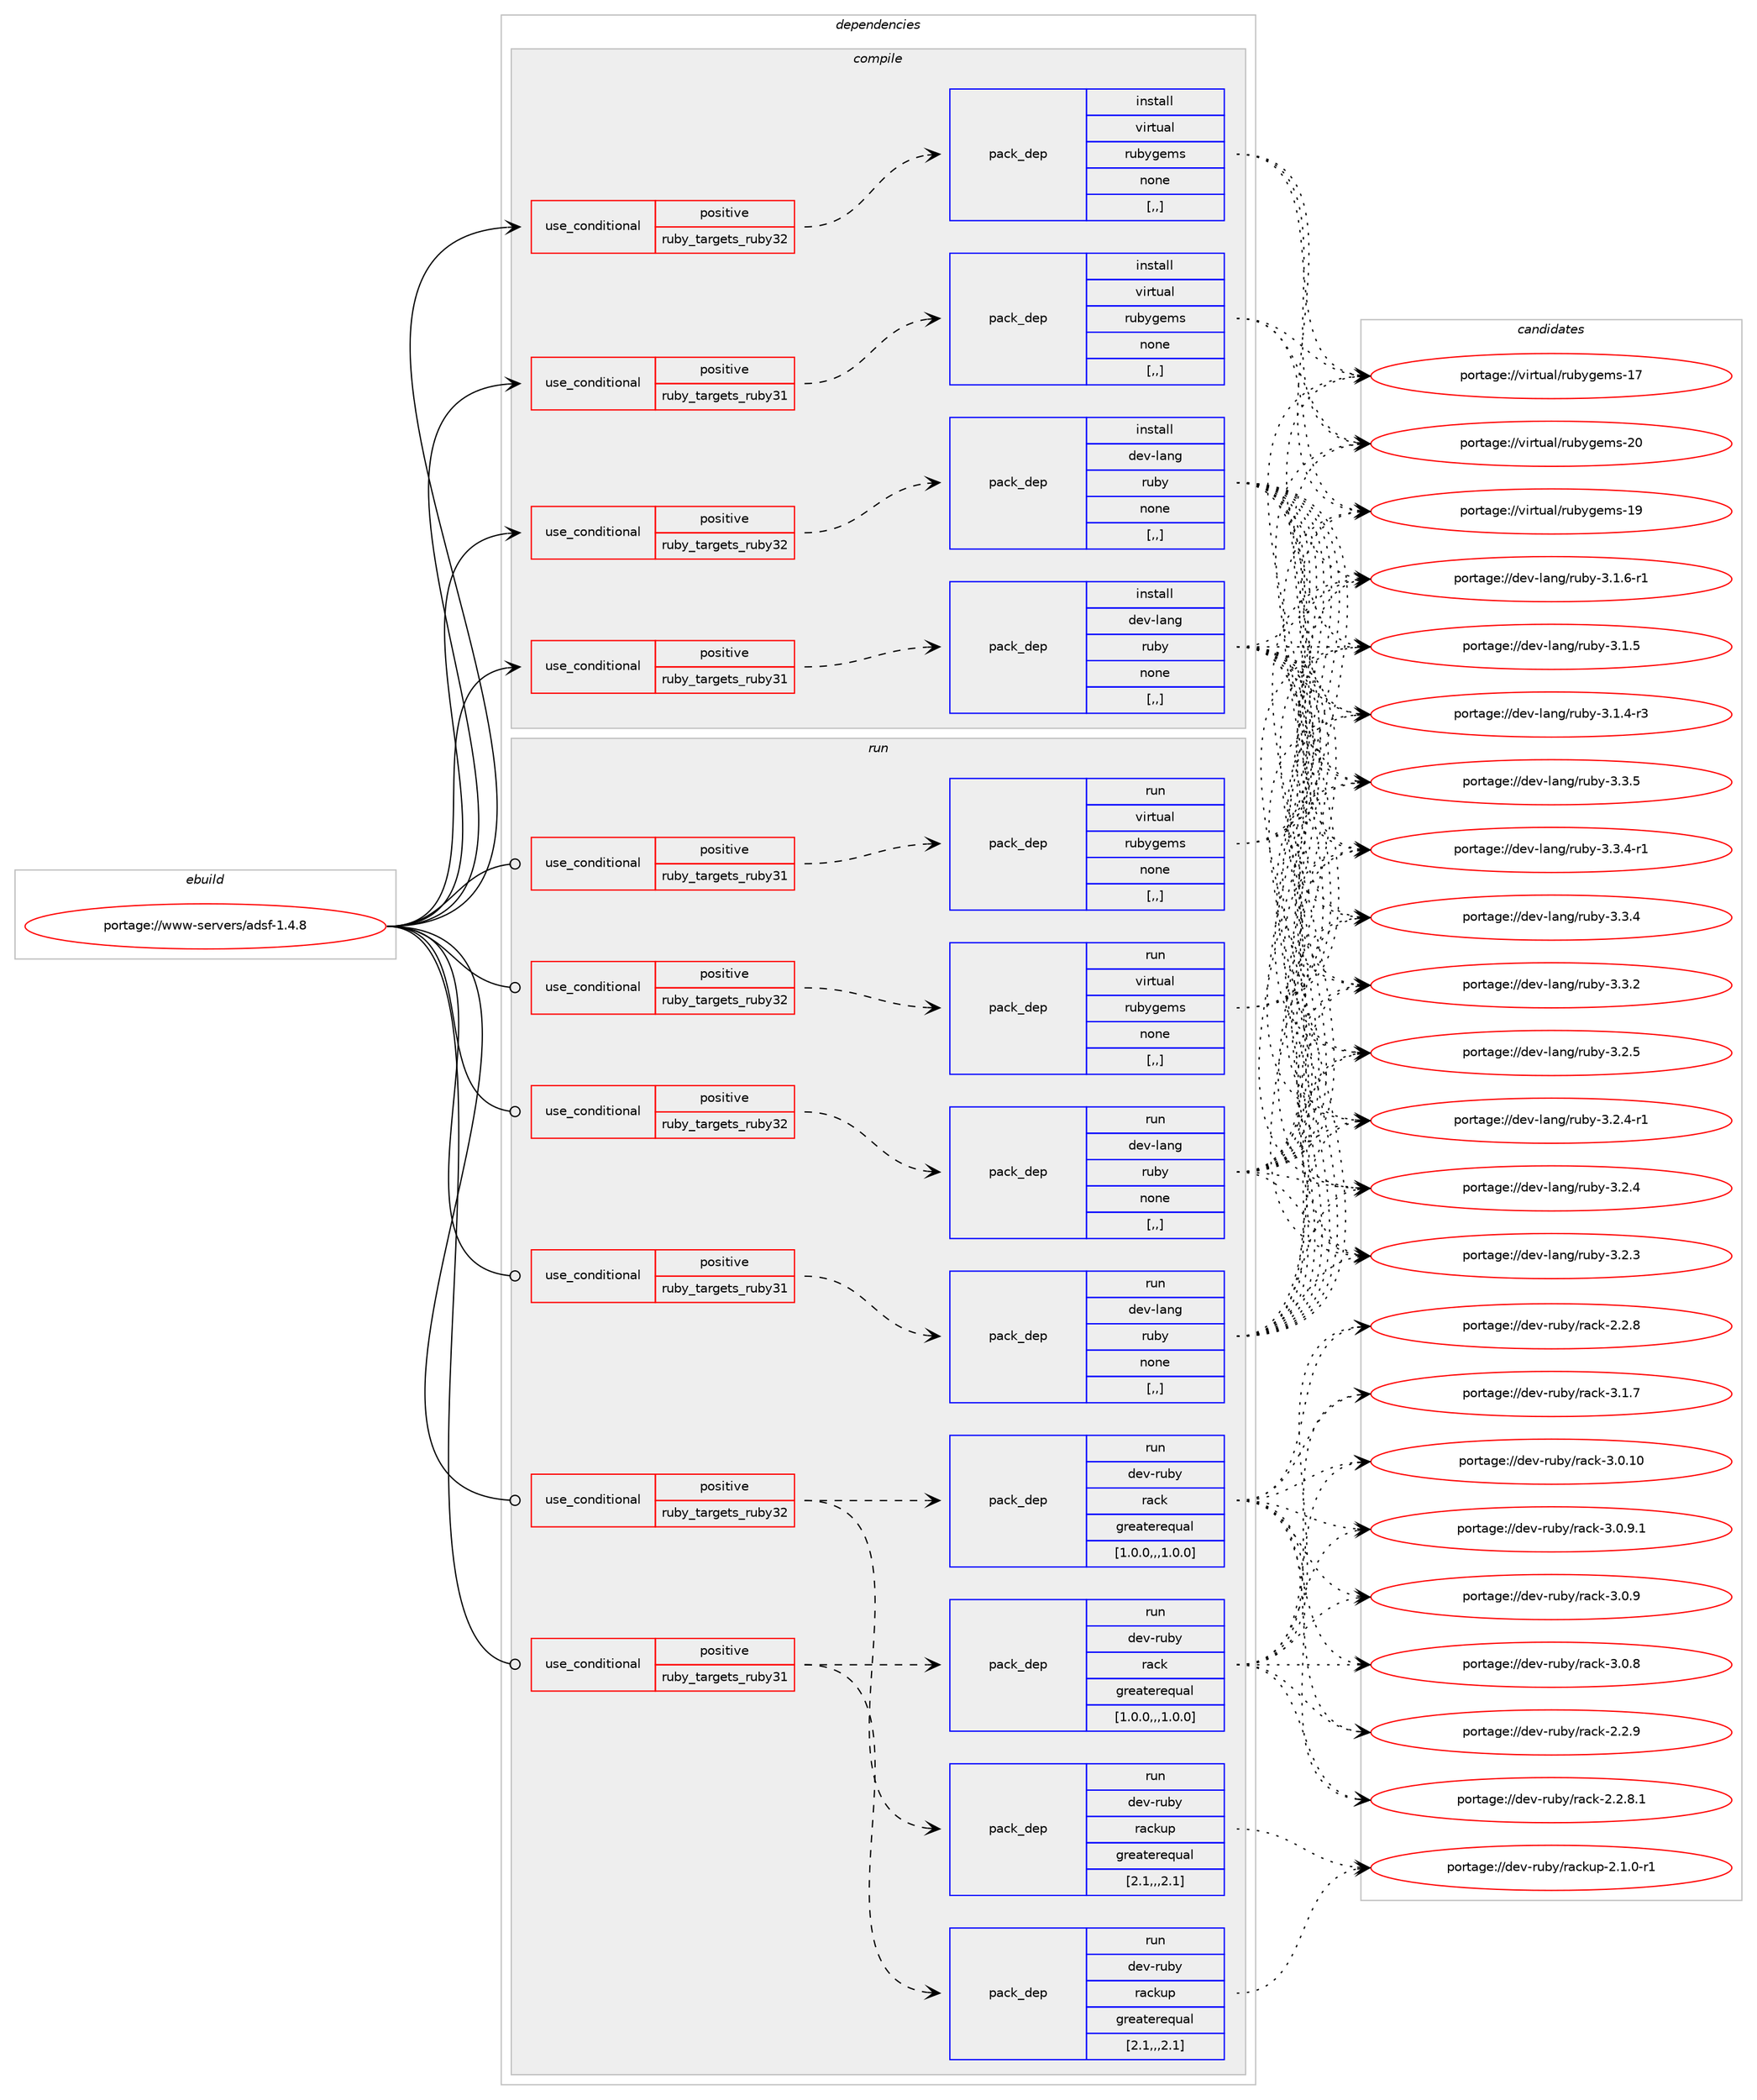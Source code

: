 digraph prolog {

# *************
# Graph options
# *************

newrank=true;
concentrate=true;
compound=true;
graph [rankdir=LR,fontname=Helvetica,fontsize=10,ranksep=1.5];#, ranksep=2.5, nodesep=0.2];
edge  [arrowhead=vee];
node  [fontname=Helvetica,fontsize=10];

# **********
# The ebuild
# **********

subgraph cluster_leftcol {
color=gray;
label=<<i>ebuild</i>>;
id [label="portage://www-servers/adsf-1.4.8", color=red, width=4, href="../www-servers/adsf-1.4.8.svg"];
}

# ****************
# The dependencies
# ****************

subgraph cluster_midcol {
color=gray;
label=<<i>dependencies</i>>;
subgraph cluster_compile {
fillcolor="#eeeeee";
style=filled;
label=<<i>compile</i>>;
subgraph cond255044 {
dependency964791 [label=<<TABLE BORDER="0" CELLBORDER="1" CELLSPACING="0" CELLPADDING="4"><TR><TD ROWSPAN="3" CELLPADDING="10">use_conditional</TD></TR><TR><TD>positive</TD></TR><TR><TD>ruby_targets_ruby31</TD></TR></TABLE>>, shape=none, color=red];
subgraph pack702639 {
dependency964792 [label=<<TABLE BORDER="0" CELLBORDER="1" CELLSPACING="0" CELLPADDING="4" WIDTH="220"><TR><TD ROWSPAN="6" CELLPADDING="30">pack_dep</TD></TR><TR><TD WIDTH="110">install</TD></TR><TR><TD>dev-lang</TD></TR><TR><TD>ruby</TD></TR><TR><TD>none</TD></TR><TR><TD>[,,]</TD></TR></TABLE>>, shape=none, color=blue];
}
dependency964791:e -> dependency964792:w [weight=20,style="dashed",arrowhead="vee"];
}
id:e -> dependency964791:w [weight=20,style="solid",arrowhead="vee"];
subgraph cond255045 {
dependency964793 [label=<<TABLE BORDER="0" CELLBORDER="1" CELLSPACING="0" CELLPADDING="4"><TR><TD ROWSPAN="3" CELLPADDING="10">use_conditional</TD></TR><TR><TD>positive</TD></TR><TR><TD>ruby_targets_ruby31</TD></TR></TABLE>>, shape=none, color=red];
subgraph pack702640 {
dependency964794 [label=<<TABLE BORDER="0" CELLBORDER="1" CELLSPACING="0" CELLPADDING="4" WIDTH="220"><TR><TD ROWSPAN="6" CELLPADDING="30">pack_dep</TD></TR><TR><TD WIDTH="110">install</TD></TR><TR><TD>virtual</TD></TR><TR><TD>rubygems</TD></TR><TR><TD>none</TD></TR><TR><TD>[,,]</TD></TR></TABLE>>, shape=none, color=blue];
}
dependency964793:e -> dependency964794:w [weight=20,style="dashed",arrowhead="vee"];
}
id:e -> dependency964793:w [weight=20,style="solid",arrowhead="vee"];
subgraph cond255046 {
dependency964795 [label=<<TABLE BORDER="0" CELLBORDER="1" CELLSPACING="0" CELLPADDING="4"><TR><TD ROWSPAN="3" CELLPADDING="10">use_conditional</TD></TR><TR><TD>positive</TD></TR><TR><TD>ruby_targets_ruby32</TD></TR></TABLE>>, shape=none, color=red];
subgraph pack702641 {
dependency964796 [label=<<TABLE BORDER="0" CELLBORDER="1" CELLSPACING="0" CELLPADDING="4" WIDTH="220"><TR><TD ROWSPAN="6" CELLPADDING="30">pack_dep</TD></TR><TR><TD WIDTH="110">install</TD></TR><TR><TD>dev-lang</TD></TR><TR><TD>ruby</TD></TR><TR><TD>none</TD></TR><TR><TD>[,,]</TD></TR></TABLE>>, shape=none, color=blue];
}
dependency964795:e -> dependency964796:w [weight=20,style="dashed",arrowhead="vee"];
}
id:e -> dependency964795:w [weight=20,style="solid",arrowhead="vee"];
subgraph cond255047 {
dependency964797 [label=<<TABLE BORDER="0" CELLBORDER="1" CELLSPACING="0" CELLPADDING="4"><TR><TD ROWSPAN="3" CELLPADDING="10">use_conditional</TD></TR><TR><TD>positive</TD></TR><TR><TD>ruby_targets_ruby32</TD></TR></TABLE>>, shape=none, color=red];
subgraph pack702642 {
dependency964798 [label=<<TABLE BORDER="0" CELLBORDER="1" CELLSPACING="0" CELLPADDING="4" WIDTH="220"><TR><TD ROWSPAN="6" CELLPADDING="30">pack_dep</TD></TR><TR><TD WIDTH="110">install</TD></TR><TR><TD>virtual</TD></TR><TR><TD>rubygems</TD></TR><TR><TD>none</TD></TR><TR><TD>[,,]</TD></TR></TABLE>>, shape=none, color=blue];
}
dependency964797:e -> dependency964798:w [weight=20,style="dashed",arrowhead="vee"];
}
id:e -> dependency964797:w [weight=20,style="solid",arrowhead="vee"];
}
subgraph cluster_compileandrun {
fillcolor="#eeeeee";
style=filled;
label=<<i>compile and run</i>>;
}
subgraph cluster_run {
fillcolor="#eeeeee";
style=filled;
label=<<i>run</i>>;
subgraph cond255048 {
dependency964799 [label=<<TABLE BORDER="0" CELLBORDER="1" CELLSPACING="0" CELLPADDING="4"><TR><TD ROWSPAN="3" CELLPADDING="10">use_conditional</TD></TR><TR><TD>positive</TD></TR><TR><TD>ruby_targets_ruby31</TD></TR></TABLE>>, shape=none, color=red];
subgraph pack702643 {
dependency964800 [label=<<TABLE BORDER="0" CELLBORDER="1" CELLSPACING="0" CELLPADDING="4" WIDTH="220"><TR><TD ROWSPAN="6" CELLPADDING="30">pack_dep</TD></TR><TR><TD WIDTH="110">run</TD></TR><TR><TD>dev-lang</TD></TR><TR><TD>ruby</TD></TR><TR><TD>none</TD></TR><TR><TD>[,,]</TD></TR></TABLE>>, shape=none, color=blue];
}
dependency964799:e -> dependency964800:w [weight=20,style="dashed",arrowhead="vee"];
}
id:e -> dependency964799:w [weight=20,style="solid",arrowhead="odot"];
subgraph cond255049 {
dependency964801 [label=<<TABLE BORDER="0" CELLBORDER="1" CELLSPACING="0" CELLPADDING="4"><TR><TD ROWSPAN="3" CELLPADDING="10">use_conditional</TD></TR><TR><TD>positive</TD></TR><TR><TD>ruby_targets_ruby31</TD></TR></TABLE>>, shape=none, color=red];
subgraph pack702644 {
dependency964802 [label=<<TABLE BORDER="0" CELLBORDER="1" CELLSPACING="0" CELLPADDING="4" WIDTH="220"><TR><TD ROWSPAN="6" CELLPADDING="30">pack_dep</TD></TR><TR><TD WIDTH="110">run</TD></TR><TR><TD>dev-ruby</TD></TR><TR><TD>rack</TD></TR><TR><TD>greaterequal</TD></TR><TR><TD>[1.0.0,,,1.0.0]</TD></TR></TABLE>>, shape=none, color=blue];
}
dependency964801:e -> dependency964802:w [weight=20,style="dashed",arrowhead="vee"];
subgraph pack702645 {
dependency964803 [label=<<TABLE BORDER="0" CELLBORDER="1" CELLSPACING="0" CELLPADDING="4" WIDTH="220"><TR><TD ROWSPAN="6" CELLPADDING="30">pack_dep</TD></TR><TR><TD WIDTH="110">run</TD></TR><TR><TD>dev-ruby</TD></TR><TR><TD>rackup</TD></TR><TR><TD>greaterequal</TD></TR><TR><TD>[2.1,,,2.1]</TD></TR></TABLE>>, shape=none, color=blue];
}
dependency964801:e -> dependency964803:w [weight=20,style="dashed",arrowhead="vee"];
}
id:e -> dependency964801:w [weight=20,style="solid",arrowhead="odot"];
subgraph cond255050 {
dependency964804 [label=<<TABLE BORDER="0" CELLBORDER="1" CELLSPACING="0" CELLPADDING="4"><TR><TD ROWSPAN="3" CELLPADDING="10">use_conditional</TD></TR><TR><TD>positive</TD></TR><TR><TD>ruby_targets_ruby31</TD></TR></TABLE>>, shape=none, color=red];
subgraph pack702646 {
dependency964805 [label=<<TABLE BORDER="0" CELLBORDER="1" CELLSPACING="0" CELLPADDING="4" WIDTH="220"><TR><TD ROWSPAN="6" CELLPADDING="30">pack_dep</TD></TR><TR><TD WIDTH="110">run</TD></TR><TR><TD>virtual</TD></TR><TR><TD>rubygems</TD></TR><TR><TD>none</TD></TR><TR><TD>[,,]</TD></TR></TABLE>>, shape=none, color=blue];
}
dependency964804:e -> dependency964805:w [weight=20,style="dashed",arrowhead="vee"];
}
id:e -> dependency964804:w [weight=20,style="solid",arrowhead="odot"];
subgraph cond255051 {
dependency964806 [label=<<TABLE BORDER="0" CELLBORDER="1" CELLSPACING="0" CELLPADDING="4"><TR><TD ROWSPAN="3" CELLPADDING="10">use_conditional</TD></TR><TR><TD>positive</TD></TR><TR><TD>ruby_targets_ruby32</TD></TR></TABLE>>, shape=none, color=red];
subgraph pack702647 {
dependency964807 [label=<<TABLE BORDER="0" CELLBORDER="1" CELLSPACING="0" CELLPADDING="4" WIDTH="220"><TR><TD ROWSPAN="6" CELLPADDING="30">pack_dep</TD></TR><TR><TD WIDTH="110">run</TD></TR><TR><TD>dev-lang</TD></TR><TR><TD>ruby</TD></TR><TR><TD>none</TD></TR><TR><TD>[,,]</TD></TR></TABLE>>, shape=none, color=blue];
}
dependency964806:e -> dependency964807:w [weight=20,style="dashed",arrowhead="vee"];
}
id:e -> dependency964806:w [weight=20,style="solid",arrowhead="odot"];
subgraph cond255052 {
dependency964808 [label=<<TABLE BORDER="0" CELLBORDER="1" CELLSPACING="0" CELLPADDING="4"><TR><TD ROWSPAN="3" CELLPADDING="10">use_conditional</TD></TR><TR><TD>positive</TD></TR><TR><TD>ruby_targets_ruby32</TD></TR></TABLE>>, shape=none, color=red];
subgraph pack702648 {
dependency964809 [label=<<TABLE BORDER="0" CELLBORDER="1" CELLSPACING="0" CELLPADDING="4" WIDTH="220"><TR><TD ROWSPAN="6" CELLPADDING="30">pack_dep</TD></TR><TR><TD WIDTH="110">run</TD></TR><TR><TD>dev-ruby</TD></TR><TR><TD>rack</TD></TR><TR><TD>greaterequal</TD></TR><TR><TD>[1.0.0,,,1.0.0]</TD></TR></TABLE>>, shape=none, color=blue];
}
dependency964808:e -> dependency964809:w [weight=20,style="dashed",arrowhead="vee"];
subgraph pack702649 {
dependency964810 [label=<<TABLE BORDER="0" CELLBORDER="1" CELLSPACING="0" CELLPADDING="4" WIDTH="220"><TR><TD ROWSPAN="6" CELLPADDING="30">pack_dep</TD></TR><TR><TD WIDTH="110">run</TD></TR><TR><TD>dev-ruby</TD></TR><TR><TD>rackup</TD></TR><TR><TD>greaterequal</TD></TR><TR><TD>[2.1,,,2.1]</TD></TR></TABLE>>, shape=none, color=blue];
}
dependency964808:e -> dependency964810:w [weight=20,style="dashed",arrowhead="vee"];
}
id:e -> dependency964808:w [weight=20,style="solid",arrowhead="odot"];
subgraph cond255053 {
dependency964811 [label=<<TABLE BORDER="0" CELLBORDER="1" CELLSPACING="0" CELLPADDING="4"><TR><TD ROWSPAN="3" CELLPADDING="10">use_conditional</TD></TR><TR><TD>positive</TD></TR><TR><TD>ruby_targets_ruby32</TD></TR></TABLE>>, shape=none, color=red];
subgraph pack702650 {
dependency964812 [label=<<TABLE BORDER="0" CELLBORDER="1" CELLSPACING="0" CELLPADDING="4" WIDTH="220"><TR><TD ROWSPAN="6" CELLPADDING="30">pack_dep</TD></TR><TR><TD WIDTH="110">run</TD></TR><TR><TD>virtual</TD></TR><TR><TD>rubygems</TD></TR><TR><TD>none</TD></TR><TR><TD>[,,]</TD></TR></TABLE>>, shape=none, color=blue];
}
dependency964811:e -> dependency964812:w [weight=20,style="dashed",arrowhead="vee"];
}
id:e -> dependency964811:w [weight=20,style="solid",arrowhead="odot"];
}
}

# **************
# The candidates
# **************

subgraph cluster_choices {
rank=same;
color=gray;
label=<<i>candidates</i>>;

subgraph choice702639 {
color=black;
nodesep=1;
choice10010111845108971101034711411798121455146514653 [label="portage://dev-lang/ruby-3.3.5", color=red, width=4,href="../dev-lang/ruby-3.3.5.svg"];
choice100101118451089711010347114117981214551465146524511449 [label="portage://dev-lang/ruby-3.3.4-r1", color=red, width=4,href="../dev-lang/ruby-3.3.4-r1.svg"];
choice10010111845108971101034711411798121455146514652 [label="portage://dev-lang/ruby-3.3.4", color=red, width=4,href="../dev-lang/ruby-3.3.4.svg"];
choice10010111845108971101034711411798121455146514650 [label="portage://dev-lang/ruby-3.3.2", color=red, width=4,href="../dev-lang/ruby-3.3.2.svg"];
choice10010111845108971101034711411798121455146504653 [label="portage://dev-lang/ruby-3.2.5", color=red, width=4,href="../dev-lang/ruby-3.2.5.svg"];
choice100101118451089711010347114117981214551465046524511449 [label="portage://dev-lang/ruby-3.2.4-r1", color=red, width=4,href="../dev-lang/ruby-3.2.4-r1.svg"];
choice10010111845108971101034711411798121455146504652 [label="portage://dev-lang/ruby-3.2.4", color=red, width=4,href="../dev-lang/ruby-3.2.4.svg"];
choice10010111845108971101034711411798121455146504651 [label="portage://dev-lang/ruby-3.2.3", color=red, width=4,href="../dev-lang/ruby-3.2.3.svg"];
choice100101118451089711010347114117981214551464946544511449 [label="portage://dev-lang/ruby-3.1.6-r1", color=red, width=4,href="../dev-lang/ruby-3.1.6-r1.svg"];
choice10010111845108971101034711411798121455146494653 [label="portage://dev-lang/ruby-3.1.5", color=red, width=4,href="../dev-lang/ruby-3.1.5.svg"];
choice100101118451089711010347114117981214551464946524511451 [label="portage://dev-lang/ruby-3.1.4-r3", color=red, width=4,href="../dev-lang/ruby-3.1.4-r3.svg"];
dependency964792:e -> choice10010111845108971101034711411798121455146514653:w [style=dotted,weight="100"];
dependency964792:e -> choice100101118451089711010347114117981214551465146524511449:w [style=dotted,weight="100"];
dependency964792:e -> choice10010111845108971101034711411798121455146514652:w [style=dotted,weight="100"];
dependency964792:e -> choice10010111845108971101034711411798121455146514650:w [style=dotted,weight="100"];
dependency964792:e -> choice10010111845108971101034711411798121455146504653:w [style=dotted,weight="100"];
dependency964792:e -> choice100101118451089711010347114117981214551465046524511449:w [style=dotted,weight="100"];
dependency964792:e -> choice10010111845108971101034711411798121455146504652:w [style=dotted,weight="100"];
dependency964792:e -> choice10010111845108971101034711411798121455146504651:w [style=dotted,weight="100"];
dependency964792:e -> choice100101118451089711010347114117981214551464946544511449:w [style=dotted,weight="100"];
dependency964792:e -> choice10010111845108971101034711411798121455146494653:w [style=dotted,weight="100"];
dependency964792:e -> choice100101118451089711010347114117981214551464946524511451:w [style=dotted,weight="100"];
}
subgraph choice702640 {
color=black;
nodesep=1;
choice118105114116117971084711411798121103101109115455048 [label="portage://virtual/rubygems-20", color=red, width=4,href="../virtual/rubygems-20.svg"];
choice118105114116117971084711411798121103101109115454957 [label="portage://virtual/rubygems-19", color=red, width=4,href="../virtual/rubygems-19.svg"];
choice118105114116117971084711411798121103101109115454955 [label="portage://virtual/rubygems-17", color=red, width=4,href="../virtual/rubygems-17.svg"];
dependency964794:e -> choice118105114116117971084711411798121103101109115455048:w [style=dotted,weight="100"];
dependency964794:e -> choice118105114116117971084711411798121103101109115454957:w [style=dotted,weight="100"];
dependency964794:e -> choice118105114116117971084711411798121103101109115454955:w [style=dotted,weight="100"];
}
subgraph choice702641 {
color=black;
nodesep=1;
choice10010111845108971101034711411798121455146514653 [label="portage://dev-lang/ruby-3.3.5", color=red, width=4,href="../dev-lang/ruby-3.3.5.svg"];
choice100101118451089711010347114117981214551465146524511449 [label="portage://dev-lang/ruby-3.3.4-r1", color=red, width=4,href="../dev-lang/ruby-3.3.4-r1.svg"];
choice10010111845108971101034711411798121455146514652 [label="portage://dev-lang/ruby-3.3.4", color=red, width=4,href="../dev-lang/ruby-3.3.4.svg"];
choice10010111845108971101034711411798121455146514650 [label="portage://dev-lang/ruby-3.3.2", color=red, width=4,href="../dev-lang/ruby-3.3.2.svg"];
choice10010111845108971101034711411798121455146504653 [label="portage://dev-lang/ruby-3.2.5", color=red, width=4,href="../dev-lang/ruby-3.2.5.svg"];
choice100101118451089711010347114117981214551465046524511449 [label="portage://dev-lang/ruby-3.2.4-r1", color=red, width=4,href="../dev-lang/ruby-3.2.4-r1.svg"];
choice10010111845108971101034711411798121455146504652 [label="portage://dev-lang/ruby-3.2.4", color=red, width=4,href="../dev-lang/ruby-3.2.4.svg"];
choice10010111845108971101034711411798121455146504651 [label="portage://dev-lang/ruby-3.2.3", color=red, width=4,href="../dev-lang/ruby-3.2.3.svg"];
choice100101118451089711010347114117981214551464946544511449 [label="portage://dev-lang/ruby-3.1.6-r1", color=red, width=4,href="../dev-lang/ruby-3.1.6-r1.svg"];
choice10010111845108971101034711411798121455146494653 [label="portage://dev-lang/ruby-3.1.5", color=red, width=4,href="../dev-lang/ruby-3.1.5.svg"];
choice100101118451089711010347114117981214551464946524511451 [label="portage://dev-lang/ruby-3.1.4-r3", color=red, width=4,href="../dev-lang/ruby-3.1.4-r3.svg"];
dependency964796:e -> choice10010111845108971101034711411798121455146514653:w [style=dotted,weight="100"];
dependency964796:e -> choice100101118451089711010347114117981214551465146524511449:w [style=dotted,weight="100"];
dependency964796:e -> choice10010111845108971101034711411798121455146514652:w [style=dotted,weight="100"];
dependency964796:e -> choice10010111845108971101034711411798121455146514650:w [style=dotted,weight="100"];
dependency964796:e -> choice10010111845108971101034711411798121455146504653:w [style=dotted,weight="100"];
dependency964796:e -> choice100101118451089711010347114117981214551465046524511449:w [style=dotted,weight="100"];
dependency964796:e -> choice10010111845108971101034711411798121455146504652:w [style=dotted,weight="100"];
dependency964796:e -> choice10010111845108971101034711411798121455146504651:w [style=dotted,weight="100"];
dependency964796:e -> choice100101118451089711010347114117981214551464946544511449:w [style=dotted,weight="100"];
dependency964796:e -> choice10010111845108971101034711411798121455146494653:w [style=dotted,weight="100"];
dependency964796:e -> choice100101118451089711010347114117981214551464946524511451:w [style=dotted,weight="100"];
}
subgraph choice702642 {
color=black;
nodesep=1;
choice118105114116117971084711411798121103101109115455048 [label="portage://virtual/rubygems-20", color=red, width=4,href="../virtual/rubygems-20.svg"];
choice118105114116117971084711411798121103101109115454957 [label="portage://virtual/rubygems-19", color=red, width=4,href="../virtual/rubygems-19.svg"];
choice118105114116117971084711411798121103101109115454955 [label="portage://virtual/rubygems-17", color=red, width=4,href="../virtual/rubygems-17.svg"];
dependency964798:e -> choice118105114116117971084711411798121103101109115455048:w [style=dotted,weight="100"];
dependency964798:e -> choice118105114116117971084711411798121103101109115454957:w [style=dotted,weight="100"];
dependency964798:e -> choice118105114116117971084711411798121103101109115454955:w [style=dotted,weight="100"];
}
subgraph choice702643 {
color=black;
nodesep=1;
choice10010111845108971101034711411798121455146514653 [label="portage://dev-lang/ruby-3.3.5", color=red, width=4,href="../dev-lang/ruby-3.3.5.svg"];
choice100101118451089711010347114117981214551465146524511449 [label="portage://dev-lang/ruby-3.3.4-r1", color=red, width=4,href="../dev-lang/ruby-3.3.4-r1.svg"];
choice10010111845108971101034711411798121455146514652 [label="portage://dev-lang/ruby-3.3.4", color=red, width=4,href="../dev-lang/ruby-3.3.4.svg"];
choice10010111845108971101034711411798121455146514650 [label="portage://dev-lang/ruby-3.3.2", color=red, width=4,href="../dev-lang/ruby-3.3.2.svg"];
choice10010111845108971101034711411798121455146504653 [label="portage://dev-lang/ruby-3.2.5", color=red, width=4,href="../dev-lang/ruby-3.2.5.svg"];
choice100101118451089711010347114117981214551465046524511449 [label="portage://dev-lang/ruby-3.2.4-r1", color=red, width=4,href="../dev-lang/ruby-3.2.4-r1.svg"];
choice10010111845108971101034711411798121455146504652 [label="portage://dev-lang/ruby-3.2.4", color=red, width=4,href="../dev-lang/ruby-3.2.4.svg"];
choice10010111845108971101034711411798121455146504651 [label="portage://dev-lang/ruby-3.2.3", color=red, width=4,href="../dev-lang/ruby-3.2.3.svg"];
choice100101118451089711010347114117981214551464946544511449 [label="portage://dev-lang/ruby-3.1.6-r1", color=red, width=4,href="../dev-lang/ruby-3.1.6-r1.svg"];
choice10010111845108971101034711411798121455146494653 [label="portage://dev-lang/ruby-3.1.5", color=red, width=4,href="../dev-lang/ruby-3.1.5.svg"];
choice100101118451089711010347114117981214551464946524511451 [label="portage://dev-lang/ruby-3.1.4-r3", color=red, width=4,href="../dev-lang/ruby-3.1.4-r3.svg"];
dependency964800:e -> choice10010111845108971101034711411798121455146514653:w [style=dotted,weight="100"];
dependency964800:e -> choice100101118451089711010347114117981214551465146524511449:w [style=dotted,weight="100"];
dependency964800:e -> choice10010111845108971101034711411798121455146514652:w [style=dotted,weight="100"];
dependency964800:e -> choice10010111845108971101034711411798121455146514650:w [style=dotted,weight="100"];
dependency964800:e -> choice10010111845108971101034711411798121455146504653:w [style=dotted,weight="100"];
dependency964800:e -> choice100101118451089711010347114117981214551465046524511449:w [style=dotted,weight="100"];
dependency964800:e -> choice10010111845108971101034711411798121455146504652:w [style=dotted,weight="100"];
dependency964800:e -> choice10010111845108971101034711411798121455146504651:w [style=dotted,weight="100"];
dependency964800:e -> choice100101118451089711010347114117981214551464946544511449:w [style=dotted,weight="100"];
dependency964800:e -> choice10010111845108971101034711411798121455146494653:w [style=dotted,weight="100"];
dependency964800:e -> choice100101118451089711010347114117981214551464946524511451:w [style=dotted,weight="100"];
}
subgraph choice702644 {
color=black;
nodesep=1;
choice1001011184511411798121471149799107455146494655 [label="portage://dev-ruby/rack-3.1.7", color=red, width=4,href="../dev-ruby/rack-3.1.7.svg"];
choice100101118451141179812147114979910745514648464948 [label="portage://dev-ruby/rack-3.0.10", color=red, width=4,href="../dev-ruby/rack-3.0.10.svg"];
choice10010111845114117981214711497991074551464846574649 [label="portage://dev-ruby/rack-3.0.9.1", color=red, width=4,href="../dev-ruby/rack-3.0.9.1.svg"];
choice1001011184511411798121471149799107455146484657 [label="portage://dev-ruby/rack-3.0.9", color=red, width=4,href="../dev-ruby/rack-3.0.9.svg"];
choice1001011184511411798121471149799107455146484656 [label="portage://dev-ruby/rack-3.0.8", color=red, width=4,href="../dev-ruby/rack-3.0.8.svg"];
choice1001011184511411798121471149799107455046504657 [label="portage://dev-ruby/rack-2.2.9", color=red, width=4,href="../dev-ruby/rack-2.2.9.svg"];
choice10010111845114117981214711497991074550465046564649 [label="portage://dev-ruby/rack-2.2.8.1", color=red, width=4,href="../dev-ruby/rack-2.2.8.1.svg"];
choice1001011184511411798121471149799107455046504656 [label="portage://dev-ruby/rack-2.2.8", color=red, width=4,href="../dev-ruby/rack-2.2.8.svg"];
dependency964802:e -> choice1001011184511411798121471149799107455146494655:w [style=dotted,weight="100"];
dependency964802:e -> choice100101118451141179812147114979910745514648464948:w [style=dotted,weight="100"];
dependency964802:e -> choice10010111845114117981214711497991074551464846574649:w [style=dotted,weight="100"];
dependency964802:e -> choice1001011184511411798121471149799107455146484657:w [style=dotted,weight="100"];
dependency964802:e -> choice1001011184511411798121471149799107455146484656:w [style=dotted,weight="100"];
dependency964802:e -> choice1001011184511411798121471149799107455046504657:w [style=dotted,weight="100"];
dependency964802:e -> choice10010111845114117981214711497991074550465046564649:w [style=dotted,weight="100"];
dependency964802:e -> choice1001011184511411798121471149799107455046504656:w [style=dotted,weight="100"];
}
subgraph choice702645 {
color=black;
nodesep=1;
choice10010111845114117981214711497991071171124550464946484511449 [label="portage://dev-ruby/rackup-2.1.0-r1", color=red, width=4,href="../dev-ruby/rackup-2.1.0-r1.svg"];
dependency964803:e -> choice10010111845114117981214711497991071171124550464946484511449:w [style=dotted,weight="100"];
}
subgraph choice702646 {
color=black;
nodesep=1;
choice118105114116117971084711411798121103101109115455048 [label="portage://virtual/rubygems-20", color=red, width=4,href="../virtual/rubygems-20.svg"];
choice118105114116117971084711411798121103101109115454957 [label="portage://virtual/rubygems-19", color=red, width=4,href="../virtual/rubygems-19.svg"];
choice118105114116117971084711411798121103101109115454955 [label="portage://virtual/rubygems-17", color=red, width=4,href="../virtual/rubygems-17.svg"];
dependency964805:e -> choice118105114116117971084711411798121103101109115455048:w [style=dotted,weight="100"];
dependency964805:e -> choice118105114116117971084711411798121103101109115454957:w [style=dotted,weight="100"];
dependency964805:e -> choice118105114116117971084711411798121103101109115454955:w [style=dotted,weight="100"];
}
subgraph choice702647 {
color=black;
nodesep=1;
choice10010111845108971101034711411798121455146514653 [label="portage://dev-lang/ruby-3.3.5", color=red, width=4,href="../dev-lang/ruby-3.3.5.svg"];
choice100101118451089711010347114117981214551465146524511449 [label="portage://dev-lang/ruby-3.3.4-r1", color=red, width=4,href="../dev-lang/ruby-3.3.4-r1.svg"];
choice10010111845108971101034711411798121455146514652 [label="portage://dev-lang/ruby-3.3.4", color=red, width=4,href="../dev-lang/ruby-3.3.4.svg"];
choice10010111845108971101034711411798121455146514650 [label="portage://dev-lang/ruby-3.3.2", color=red, width=4,href="../dev-lang/ruby-3.3.2.svg"];
choice10010111845108971101034711411798121455146504653 [label="portage://dev-lang/ruby-3.2.5", color=red, width=4,href="../dev-lang/ruby-3.2.5.svg"];
choice100101118451089711010347114117981214551465046524511449 [label="portage://dev-lang/ruby-3.2.4-r1", color=red, width=4,href="../dev-lang/ruby-3.2.4-r1.svg"];
choice10010111845108971101034711411798121455146504652 [label="portage://dev-lang/ruby-3.2.4", color=red, width=4,href="../dev-lang/ruby-3.2.4.svg"];
choice10010111845108971101034711411798121455146504651 [label="portage://dev-lang/ruby-3.2.3", color=red, width=4,href="../dev-lang/ruby-3.2.3.svg"];
choice100101118451089711010347114117981214551464946544511449 [label="portage://dev-lang/ruby-3.1.6-r1", color=red, width=4,href="../dev-lang/ruby-3.1.6-r1.svg"];
choice10010111845108971101034711411798121455146494653 [label="portage://dev-lang/ruby-3.1.5", color=red, width=4,href="../dev-lang/ruby-3.1.5.svg"];
choice100101118451089711010347114117981214551464946524511451 [label="portage://dev-lang/ruby-3.1.4-r3", color=red, width=4,href="../dev-lang/ruby-3.1.4-r3.svg"];
dependency964807:e -> choice10010111845108971101034711411798121455146514653:w [style=dotted,weight="100"];
dependency964807:e -> choice100101118451089711010347114117981214551465146524511449:w [style=dotted,weight="100"];
dependency964807:e -> choice10010111845108971101034711411798121455146514652:w [style=dotted,weight="100"];
dependency964807:e -> choice10010111845108971101034711411798121455146514650:w [style=dotted,weight="100"];
dependency964807:e -> choice10010111845108971101034711411798121455146504653:w [style=dotted,weight="100"];
dependency964807:e -> choice100101118451089711010347114117981214551465046524511449:w [style=dotted,weight="100"];
dependency964807:e -> choice10010111845108971101034711411798121455146504652:w [style=dotted,weight="100"];
dependency964807:e -> choice10010111845108971101034711411798121455146504651:w [style=dotted,weight="100"];
dependency964807:e -> choice100101118451089711010347114117981214551464946544511449:w [style=dotted,weight="100"];
dependency964807:e -> choice10010111845108971101034711411798121455146494653:w [style=dotted,weight="100"];
dependency964807:e -> choice100101118451089711010347114117981214551464946524511451:w [style=dotted,weight="100"];
}
subgraph choice702648 {
color=black;
nodesep=1;
choice1001011184511411798121471149799107455146494655 [label="portage://dev-ruby/rack-3.1.7", color=red, width=4,href="../dev-ruby/rack-3.1.7.svg"];
choice100101118451141179812147114979910745514648464948 [label="portage://dev-ruby/rack-3.0.10", color=red, width=4,href="../dev-ruby/rack-3.0.10.svg"];
choice10010111845114117981214711497991074551464846574649 [label="portage://dev-ruby/rack-3.0.9.1", color=red, width=4,href="../dev-ruby/rack-3.0.9.1.svg"];
choice1001011184511411798121471149799107455146484657 [label="portage://dev-ruby/rack-3.0.9", color=red, width=4,href="../dev-ruby/rack-3.0.9.svg"];
choice1001011184511411798121471149799107455146484656 [label="portage://dev-ruby/rack-3.0.8", color=red, width=4,href="../dev-ruby/rack-3.0.8.svg"];
choice1001011184511411798121471149799107455046504657 [label="portage://dev-ruby/rack-2.2.9", color=red, width=4,href="../dev-ruby/rack-2.2.9.svg"];
choice10010111845114117981214711497991074550465046564649 [label="portage://dev-ruby/rack-2.2.8.1", color=red, width=4,href="../dev-ruby/rack-2.2.8.1.svg"];
choice1001011184511411798121471149799107455046504656 [label="portage://dev-ruby/rack-2.2.8", color=red, width=4,href="../dev-ruby/rack-2.2.8.svg"];
dependency964809:e -> choice1001011184511411798121471149799107455146494655:w [style=dotted,weight="100"];
dependency964809:e -> choice100101118451141179812147114979910745514648464948:w [style=dotted,weight="100"];
dependency964809:e -> choice10010111845114117981214711497991074551464846574649:w [style=dotted,weight="100"];
dependency964809:e -> choice1001011184511411798121471149799107455146484657:w [style=dotted,weight="100"];
dependency964809:e -> choice1001011184511411798121471149799107455146484656:w [style=dotted,weight="100"];
dependency964809:e -> choice1001011184511411798121471149799107455046504657:w [style=dotted,weight="100"];
dependency964809:e -> choice10010111845114117981214711497991074550465046564649:w [style=dotted,weight="100"];
dependency964809:e -> choice1001011184511411798121471149799107455046504656:w [style=dotted,weight="100"];
}
subgraph choice702649 {
color=black;
nodesep=1;
choice10010111845114117981214711497991071171124550464946484511449 [label="portage://dev-ruby/rackup-2.1.0-r1", color=red, width=4,href="../dev-ruby/rackup-2.1.0-r1.svg"];
dependency964810:e -> choice10010111845114117981214711497991071171124550464946484511449:w [style=dotted,weight="100"];
}
subgraph choice702650 {
color=black;
nodesep=1;
choice118105114116117971084711411798121103101109115455048 [label="portage://virtual/rubygems-20", color=red, width=4,href="../virtual/rubygems-20.svg"];
choice118105114116117971084711411798121103101109115454957 [label="portage://virtual/rubygems-19", color=red, width=4,href="../virtual/rubygems-19.svg"];
choice118105114116117971084711411798121103101109115454955 [label="portage://virtual/rubygems-17", color=red, width=4,href="../virtual/rubygems-17.svg"];
dependency964812:e -> choice118105114116117971084711411798121103101109115455048:w [style=dotted,weight="100"];
dependency964812:e -> choice118105114116117971084711411798121103101109115454957:w [style=dotted,weight="100"];
dependency964812:e -> choice118105114116117971084711411798121103101109115454955:w [style=dotted,weight="100"];
}
}

}
